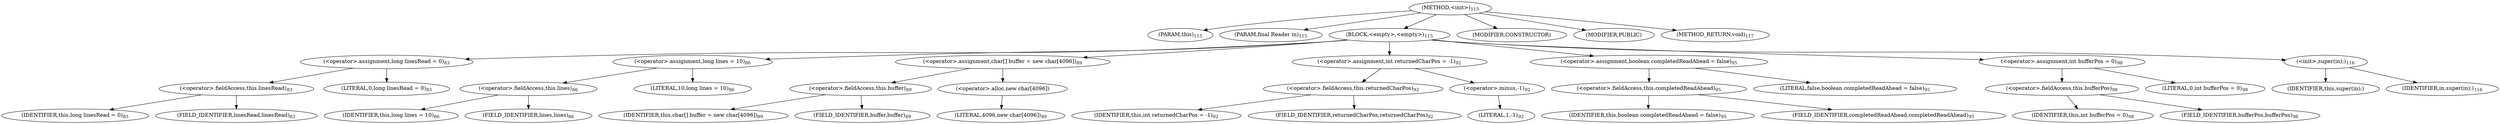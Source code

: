 digraph "&lt;init&gt;" {  
"80" [label = <(METHOD,&lt;init&gt;)<SUB>115</SUB>> ]
"6" [label = <(PARAM,this)<SUB>115</SUB>> ]
"81" [label = <(PARAM,final Reader in)<SUB>115</SUB>> ]
"82" [label = <(BLOCK,&lt;empty&gt;,&lt;empty&gt;)<SUB>115</SUB>> ]
"83" [label = <(&lt;operator&gt;.assignment,long linesRead = 0)<SUB>83</SUB>> ]
"84" [label = <(&lt;operator&gt;.fieldAccess,this.linesRead)<SUB>83</SUB>> ]
"85" [label = <(IDENTIFIER,this,long linesRead = 0)<SUB>83</SUB>> ]
"86" [label = <(FIELD_IDENTIFIER,linesRead,linesRead)<SUB>83</SUB>> ]
"87" [label = <(LITERAL,0,long linesRead = 0)<SUB>83</SUB>> ]
"88" [label = <(&lt;operator&gt;.assignment,long lines = 10)<SUB>86</SUB>> ]
"89" [label = <(&lt;operator&gt;.fieldAccess,this.lines)<SUB>86</SUB>> ]
"90" [label = <(IDENTIFIER,this,long lines = 10)<SUB>86</SUB>> ]
"91" [label = <(FIELD_IDENTIFIER,lines,lines)<SUB>86</SUB>> ]
"92" [label = <(LITERAL,10,long lines = 10)<SUB>86</SUB>> ]
"93" [label = <(&lt;operator&gt;.assignment,char[] buffer = new char[4096])<SUB>89</SUB>> ]
"94" [label = <(&lt;operator&gt;.fieldAccess,this.buffer)<SUB>89</SUB>> ]
"95" [label = <(IDENTIFIER,this,char[] buffer = new char[4096])<SUB>89</SUB>> ]
"96" [label = <(FIELD_IDENTIFIER,buffer,buffer)<SUB>89</SUB>> ]
"97" [label = <(&lt;operator&gt;.alloc,new char[4096])> ]
"98" [label = <(LITERAL,4096,new char[4096])<SUB>89</SUB>> ]
"99" [label = <(&lt;operator&gt;.assignment,int returnedCharPos = -1)<SUB>92</SUB>> ]
"100" [label = <(&lt;operator&gt;.fieldAccess,this.returnedCharPos)<SUB>92</SUB>> ]
"101" [label = <(IDENTIFIER,this,int returnedCharPos = -1)<SUB>92</SUB>> ]
"102" [label = <(FIELD_IDENTIFIER,returnedCharPos,returnedCharPos)<SUB>92</SUB>> ]
"103" [label = <(&lt;operator&gt;.minus,-1)<SUB>92</SUB>> ]
"104" [label = <(LITERAL,1,-1)<SUB>92</SUB>> ]
"105" [label = <(&lt;operator&gt;.assignment,boolean completedReadAhead = false)<SUB>95</SUB>> ]
"106" [label = <(&lt;operator&gt;.fieldAccess,this.completedReadAhead)<SUB>95</SUB>> ]
"107" [label = <(IDENTIFIER,this,boolean completedReadAhead = false)<SUB>95</SUB>> ]
"108" [label = <(FIELD_IDENTIFIER,completedReadAhead,completedReadAhead)<SUB>95</SUB>> ]
"109" [label = <(LITERAL,false,boolean completedReadAhead = false)<SUB>95</SUB>> ]
"110" [label = <(&lt;operator&gt;.assignment,int bufferPos = 0)<SUB>98</SUB>> ]
"111" [label = <(&lt;operator&gt;.fieldAccess,this.bufferPos)<SUB>98</SUB>> ]
"112" [label = <(IDENTIFIER,this,int bufferPos = 0)<SUB>98</SUB>> ]
"113" [label = <(FIELD_IDENTIFIER,bufferPos,bufferPos)<SUB>98</SUB>> ]
"114" [label = <(LITERAL,0,int bufferPos = 0)<SUB>98</SUB>> ]
"115" [label = <(&lt;init&gt;,super(in);)<SUB>116</SUB>> ]
"5" [label = <(IDENTIFIER,this,super(in);)> ]
"116" [label = <(IDENTIFIER,in,super(in);)<SUB>116</SUB>> ]
"117" [label = <(MODIFIER,CONSTRUCTOR)> ]
"118" [label = <(MODIFIER,PUBLIC)> ]
"119" [label = <(METHOD_RETURN,void)<SUB>117</SUB>> ]
  "80" -> "6" 
  "80" -> "81" 
  "80" -> "82" 
  "80" -> "117" 
  "80" -> "118" 
  "80" -> "119" 
  "82" -> "83" 
  "82" -> "88" 
  "82" -> "93" 
  "82" -> "99" 
  "82" -> "105" 
  "82" -> "110" 
  "82" -> "115" 
  "83" -> "84" 
  "83" -> "87" 
  "84" -> "85" 
  "84" -> "86" 
  "88" -> "89" 
  "88" -> "92" 
  "89" -> "90" 
  "89" -> "91" 
  "93" -> "94" 
  "93" -> "97" 
  "94" -> "95" 
  "94" -> "96" 
  "97" -> "98" 
  "99" -> "100" 
  "99" -> "103" 
  "100" -> "101" 
  "100" -> "102" 
  "103" -> "104" 
  "105" -> "106" 
  "105" -> "109" 
  "106" -> "107" 
  "106" -> "108" 
  "110" -> "111" 
  "110" -> "114" 
  "111" -> "112" 
  "111" -> "113" 
  "115" -> "5" 
  "115" -> "116" 
}
